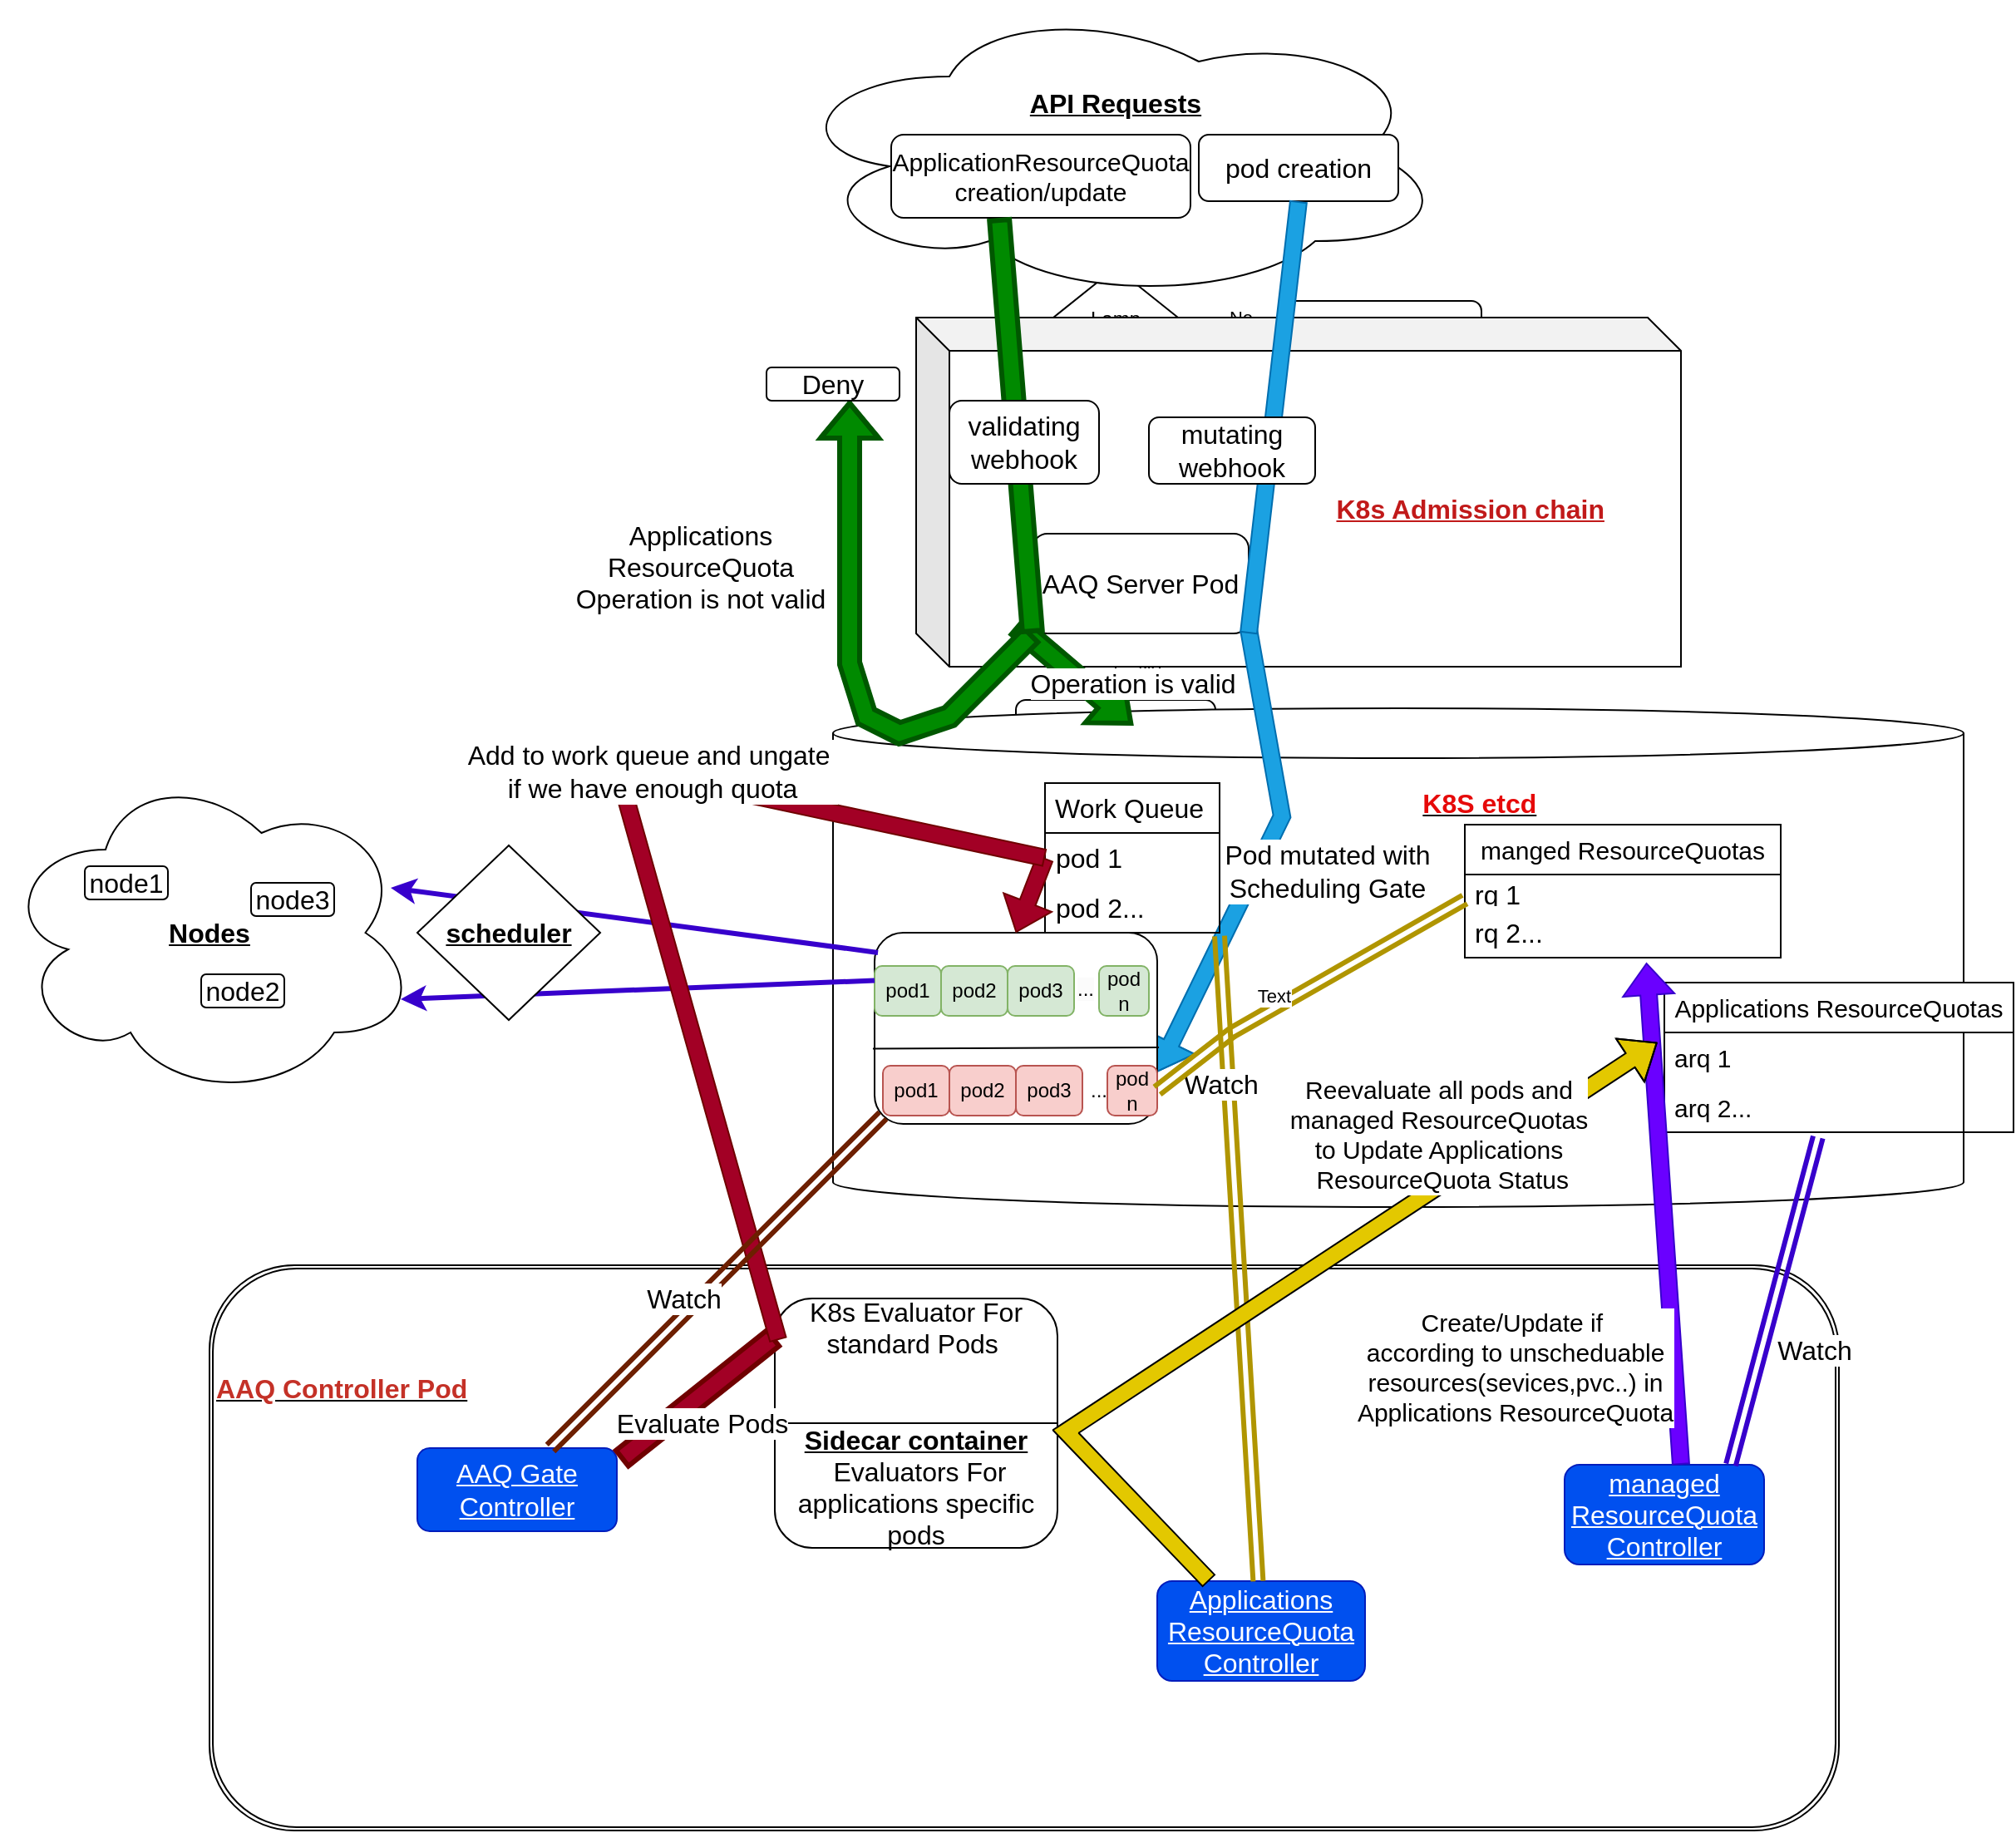 <mxfile version="22.1.2" type="github">
  <diagram id="C5RBs43oDa-KdzZeNtuy" name="Page-1">
    <mxGraphModel dx="2261" dy="798" grid="1" gridSize="10" guides="1" tooltips="1" connect="1" arrows="1" fold="1" page="1" pageScale="1" pageWidth="827" pageHeight="1169" math="0" shadow="0">
      <root>
        <mxCell id="WIyWlLk6GJQsqaUBKTNV-0" />
        <mxCell id="WIyWlLk6GJQsqaUBKTNV-1" parent="WIyWlLk6GJQsqaUBKTNV-0" />
        <mxCell id="WIyWlLk6GJQsqaUBKTNV-2" value="" style="rounded=0;html=1;jettySize=auto;orthogonalLoop=1;fontSize=11;endArrow=block;endFill=0;endSize=8;strokeWidth=1;shadow=0;labelBackgroundColor=none;edgeStyle=orthogonalEdgeStyle;" parent="WIyWlLk6GJQsqaUBKTNV-1" source="WIyWlLk6GJQsqaUBKTNV-3" target="WIyWlLk6GJQsqaUBKTNV-6" edge="1">
          <mxGeometry relative="1" as="geometry" />
        </mxCell>
        <mxCell id="WIyWlLk6GJQsqaUBKTNV-3" value="Lamp doesn&#39;t work" style="rounded=1;whiteSpace=wrap;html=1;fontSize=12;glass=0;strokeWidth=1;shadow=0;" parent="WIyWlLk6GJQsqaUBKTNV-1" vertex="1">
          <mxGeometry x="160" y="80" width="120" height="40" as="geometry" />
        </mxCell>
        <mxCell id="WIyWlLk6GJQsqaUBKTNV-4" value="Yes" style="rounded=0;html=1;jettySize=auto;orthogonalLoop=1;fontSize=11;endArrow=block;endFill=0;endSize=8;strokeWidth=1;shadow=0;labelBackgroundColor=none;edgeStyle=orthogonalEdgeStyle;" parent="WIyWlLk6GJQsqaUBKTNV-1" source="WIyWlLk6GJQsqaUBKTNV-6" target="WIyWlLk6GJQsqaUBKTNV-10" edge="1">
          <mxGeometry y="20" relative="1" as="geometry">
            <mxPoint as="offset" />
          </mxGeometry>
        </mxCell>
        <mxCell id="WIyWlLk6GJQsqaUBKTNV-5" value="No" style="edgeStyle=orthogonalEdgeStyle;rounded=0;html=1;jettySize=auto;orthogonalLoop=1;fontSize=11;endArrow=block;endFill=0;endSize=8;strokeWidth=1;shadow=0;labelBackgroundColor=none;" parent="WIyWlLk6GJQsqaUBKTNV-1" source="WIyWlLk6GJQsqaUBKTNV-6" target="WIyWlLk6GJQsqaUBKTNV-7" edge="1">
          <mxGeometry y="10" relative="1" as="geometry">
            <mxPoint as="offset" />
          </mxGeometry>
        </mxCell>
        <mxCell id="WIyWlLk6GJQsqaUBKTNV-6" value="Lamp&lt;br&gt;plugged in?" style="rhombus;whiteSpace=wrap;html=1;shadow=0;fontFamily=Helvetica;fontSize=12;align=center;strokeWidth=1;spacing=6;spacingTop=-4;" parent="WIyWlLk6GJQsqaUBKTNV-1" vertex="1">
          <mxGeometry x="170" y="170" width="100" height="80" as="geometry" />
        </mxCell>
        <mxCell id="WIyWlLk6GJQsqaUBKTNV-7" value="Plug in lamp" style="rounded=1;whiteSpace=wrap;html=1;fontSize=12;glass=0;strokeWidth=1;shadow=0;" parent="WIyWlLk6GJQsqaUBKTNV-1" vertex="1">
          <mxGeometry x="320" y="190" width="120" height="40" as="geometry" />
        </mxCell>
        <mxCell id="WIyWlLk6GJQsqaUBKTNV-8" value="No" style="rounded=0;html=1;jettySize=auto;orthogonalLoop=1;fontSize=11;endArrow=block;endFill=0;endSize=8;strokeWidth=1;shadow=0;labelBackgroundColor=none;edgeStyle=orthogonalEdgeStyle;" parent="WIyWlLk6GJQsqaUBKTNV-1" source="WIyWlLk6GJQsqaUBKTNV-10" target="WIyWlLk6GJQsqaUBKTNV-11" edge="1">
          <mxGeometry x="0.333" y="20" relative="1" as="geometry">
            <mxPoint as="offset" />
          </mxGeometry>
        </mxCell>
        <mxCell id="WIyWlLk6GJQsqaUBKTNV-9" value="Yes" style="edgeStyle=orthogonalEdgeStyle;rounded=0;html=1;jettySize=auto;orthogonalLoop=1;fontSize=11;endArrow=block;endFill=0;endSize=8;strokeWidth=1;shadow=0;labelBackgroundColor=none;" parent="WIyWlLk6GJQsqaUBKTNV-1" source="WIyWlLk6GJQsqaUBKTNV-10" target="WIyWlLk6GJQsqaUBKTNV-12" edge="1">
          <mxGeometry y="10" relative="1" as="geometry">
            <mxPoint as="offset" />
          </mxGeometry>
        </mxCell>
        <mxCell id="WIyWlLk6GJQsqaUBKTNV-10" value="Bulb&lt;br&gt;burned out?" style="rhombus;whiteSpace=wrap;html=1;shadow=0;fontFamily=Helvetica;fontSize=12;align=center;strokeWidth=1;spacing=6;spacingTop=-4;" parent="WIyWlLk6GJQsqaUBKTNV-1" vertex="1">
          <mxGeometry x="170" y="290" width="100" height="80" as="geometry" />
        </mxCell>
        <mxCell id="WIyWlLk6GJQsqaUBKTNV-11" value="Repair Lamp" style="rounded=1;whiteSpace=wrap;html=1;fontSize=12;glass=0;strokeWidth=1;shadow=0;" parent="WIyWlLk6GJQsqaUBKTNV-1" vertex="1">
          <mxGeometry x="160" y="430" width="120" height="40" as="geometry" />
        </mxCell>
        <mxCell id="WIyWlLk6GJQsqaUBKTNV-12" value="Replace Bulb" style="rounded=1;whiteSpace=wrap;html=1;fontSize=12;glass=0;strokeWidth=1;shadow=0;" parent="WIyWlLk6GJQsqaUBKTNV-1" vertex="1">
          <mxGeometry x="320" y="310" width="120" height="40" as="geometry" />
        </mxCell>
        <mxCell id="gXG1q5lizFhrm3-i7tg3-0" value="&lt;b&gt;&lt;font color=&quot;#c11a1a&quot; style=&quot;font-size: 16px;&quot;&gt;&amp;nbsp; &amp;nbsp; &amp;nbsp; &amp;nbsp; &amp;nbsp; &amp;nbsp; &amp;nbsp; &amp;nbsp; &amp;nbsp; &amp;nbsp; &amp;nbsp; &amp;nbsp; &amp;nbsp; &amp;nbsp; &amp;nbsp; &amp;nbsp; &amp;nbsp; &amp;nbsp; &amp;nbsp; &amp;nbsp; &amp;nbsp;&amp;nbsp;&lt;u&gt;K8s Admission chain&lt;/u&gt;&lt;/font&gt;&lt;/b&gt;" style="shape=cube;whiteSpace=wrap;html=1;boundedLbl=1;backgroundOutline=1;darkOpacity=0.05;darkOpacity2=0.1;" vertex="1" parent="WIyWlLk6GJQsqaUBKTNV-1">
          <mxGeometry x="100" y="200" width="460" height="210" as="geometry" />
        </mxCell>
        <mxCell id="gXG1q5lizFhrm3-i7tg3-1" value="&lt;font style=&quot;font-size: 16px;&quot;&gt;AAQ Server Pod&lt;/font&gt;" style="rounded=1;whiteSpace=wrap;html=1;" vertex="1" parent="WIyWlLk6GJQsqaUBKTNV-1">
          <mxGeometry x="170" y="330" width="130" height="60" as="geometry" />
        </mxCell>
        <mxCell id="gXG1q5lizFhrm3-i7tg3-2" value="&lt;font color=&quot;#e60a0a&quot; style=&quot;font-size: 16px;&quot;&gt;&lt;span style=&quot;font-weight: bold;&quot;&gt;&amp;nbsp;&lt;/span&gt;&amp;nbsp; &amp;nbsp; &amp;nbsp; &amp;nbsp; &amp;nbsp; &amp;nbsp; &amp;nbsp; &amp;nbsp; &amp;nbsp; &amp;nbsp; &amp;nbsp;&lt;/font&gt;&lt;u style=&quot;font-weight: bold; font-size: 16px;&quot;&gt;&lt;font color=&quot;#e60a0a&quot; style=&quot;font-size: 16px;&quot;&gt;K8S etcd&lt;br&gt;&lt;/font&gt;&lt;br&gt;&lt;br&gt;&lt;br&gt;&lt;br&gt;&lt;br&gt;&lt;br&gt;&lt;br&gt;&lt;br&gt;&lt;br&gt;&lt;br&gt;&lt;br&gt;&lt;/u&gt;" style="shape=cylinder3;whiteSpace=wrap;html=1;boundedLbl=1;backgroundOutline=1;size=15;" vertex="1" parent="WIyWlLk6GJQsqaUBKTNV-1">
          <mxGeometry x="50" y="435" width="680" height="300" as="geometry" />
        </mxCell>
        <mxCell id="gXG1q5lizFhrm3-i7tg3-3" value="&lt;font style=&quot;font-size: 16px;&quot;&gt;Pod mutated with&lt;br&gt;Scheduling Gate&lt;/font&gt;" style="endArrow=classic;html=1;rounded=0;exitX=1;exitY=1;exitDx=0;exitDy=0;entryX=1;entryY=0.75;entryDx=0;entryDy=0;fillColor=#1ba1e2;strokeColor=#006EAF;strokeWidth=1;shape=flexArrow;" edge="1" parent="WIyWlLk6GJQsqaUBKTNV-1">
          <mxGeometry x="-0.075" y="39" width="50" height="50" relative="1" as="geometry">
            <mxPoint x="300" y="387.5" as="sourcePoint" />
            <mxPoint x="245" y="653.75" as="targetPoint" />
            <Array as="points">
              <mxPoint x="320" y="500" />
            </Array>
            <mxPoint as="offset" />
          </mxGeometry>
        </mxCell>
        <mxCell id="gXG1q5lizFhrm3-i7tg3-4" value="" style="endArrow=classic;html=1;rounded=0;entryX=0.284;entryY=0.017;entryDx=0;entryDy=0;entryPerimeter=0;fillColor=#008a00;strokeColor=#005700;strokeWidth=3;shape=flexArrow;" edge="1" parent="WIyWlLk6GJQsqaUBKTNV-1">
          <mxGeometry width="50" height="50" relative="1" as="geometry">
            <mxPoint x="160" y="385.07" as="sourcePoint" />
            <mxPoint x="230.28" y="445.0" as="targetPoint" />
            <Array as="points" />
          </mxGeometry>
        </mxCell>
        <mxCell id="gXG1q5lizFhrm3-i7tg3-5" value="&lt;font style=&quot;font-size: 16px;&quot;&gt;Operation is valid&lt;/font&gt;" style="edgeLabel;html=1;align=center;verticalAlign=middle;resizable=0;points=[];" vertex="1" connectable="0" parent="gXG1q5lizFhrm3-i7tg3-4">
          <mxGeometry x="0.104" y="-2" relative="1" as="geometry">
            <mxPoint x="32" as="offset" />
          </mxGeometry>
        </mxCell>
        <mxCell id="gXG1q5lizFhrm3-i7tg3-6" value="" style="curved=1;endArrow=classic;html=1;rounded=0;strokeWidth=3;fillColor=#008a00;strokeColor=#005700;shape=flexArrow;" edge="1" parent="WIyWlLk6GJQsqaUBKTNV-1">
          <mxGeometry width="50" height="50" relative="1" as="geometry">
            <mxPoint x="170" y="390" as="sourcePoint" />
            <mxPoint x="60" y="250" as="targetPoint" />
            <Array as="points">
              <mxPoint x="120" y="440" />
              <mxPoint x="90" y="450" />
              <mxPoint x="70" y="440" />
              <mxPoint x="60" y="408" />
              <mxPoint x="60" y="380" />
              <mxPoint x="60" y="330" />
              <mxPoint x="60" y="290" />
              <mxPoint x="60" y="280" />
            </Array>
          </mxGeometry>
        </mxCell>
        <mxCell id="gXG1q5lizFhrm3-i7tg3-7" value="&lt;font style=&quot;font-size: 16px;&quot;&gt;Applications&lt;br&gt;ResourceQuota&lt;br&gt;&amp;nbsp;Operation is not valid&amp;nbsp;&lt;/font&gt;" style="edgeLabel;html=1;align=center;verticalAlign=middle;resizable=0;points=[];" vertex="1" connectable="0" parent="gXG1q5lizFhrm3-i7tg3-6">
          <mxGeometry x="0.127" y="-2" relative="1" as="geometry">
            <mxPoint x="-92" y="-38" as="offset" />
          </mxGeometry>
        </mxCell>
        <mxCell id="gXG1q5lizFhrm3-i7tg3-8" value="&lt;font style=&quot;font-size: 16px;&quot;&gt;Deny&lt;/font&gt;" style="rounded=1;whiteSpace=wrap;html=1;" vertex="1" parent="WIyWlLk6GJQsqaUBKTNV-1">
          <mxGeometry x="10" y="230" width="80" height="20" as="geometry" />
        </mxCell>
        <mxCell id="gXG1q5lizFhrm3-i7tg3-9" value="&lt;br&gt;&lt;br&gt;&lt;br&gt;" style="rounded=1;whiteSpace=wrap;html=1;" vertex="1" parent="WIyWlLk6GJQsqaUBKTNV-1">
          <mxGeometry x="75" y="570" width="170" height="115" as="geometry" />
        </mxCell>
        <mxCell id="gXG1q5lizFhrm3-i7tg3-10" value="&lt;div style=&quot;font-size: 16px;&quot;&gt;&lt;b style=&quot;background-color: initial; border-color: var(--border-color);&quot;&gt;&lt;u style=&quot;border-color: var(--border-color);&quot;&gt;&lt;font color=&quot;#c43127&quot; style=&quot;font-size: 16px;&quot;&gt;AAQ Controller Pod&lt;/font&gt;&lt;/u&gt;&lt;/b&gt;&lt;/div&gt;&lt;div style=&quot;font-size: 16px;&quot;&gt;&lt;b style=&quot;background-color: initial; border-color: var(--border-color);&quot;&gt;&lt;u style=&quot;border-color: var(--border-color);&quot;&gt;&lt;font style=&quot;font-size: 16px;&quot;&gt;&lt;br&gt;&lt;/font&gt;&lt;/u&gt;&lt;/b&gt;&lt;/div&gt;&lt;div style=&quot;font-size: 16px;&quot;&gt;&lt;b style=&quot;background-color: initial; border-color: var(--border-color);&quot;&gt;&lt;u style=&quot;border-color: var(--border-color);&quot;&gt;&lt;font style=&quot;font-size: 16px;&quot;&gt;&lt;br&gt;&lt;/font&gt;&lt;/u&gt;&lt;/b&gt;&lt;/div&gt;&lt;div style=&quot;font-size: 16px;&quot;&gt;&lt;b style=&quot;background-color: initial; border-color: var(--border-color);&quot;&gt;&lt;u style=&quot;border-color: var(--border-color);&quot;&gt;&lt;font style=&quot;font-size: 16px;&quot;&gt;&lt;br&gt;&lt;/font&gt;&lt;/u&gt;&lt;/b&gt;&lt;/div&gt;&lt;div style=&quot;font-size: 16px;&quot;&gt;&lt;b style=&quot;background-color: initial; border-color: var(--border-color);&quot;&gt;&lt;u style=&quot;border-color: var(--border-color);&quot;&gt;&lt;font style=&quot;font-size: 16px;&quot;&gt;&lt;br&gt;&lt;/font&gt;&lt;/u&gt;&lt;/b&gt;&lt;/div&gt;&lt;div style=&quot;font-size: 16px;&quot;&gt;&lt;b style=&quot;background-color: initial; border-color: var(--border-color);&quot;&gt;&lt;u style=&quot;border-color: var(--border-color);&quot;&gt;&lt;font style=&quot;font-size: 16px;&quot;&gt;&lt;br&gt;&lt;/font&gt;&lt;/u&gt;&lt;/b&gt;&lt;/div&gt;&lt;div style=&quot;font-size: 16px;&quot;&gt;&lt;b style=&quot;background-color: initial; border-color: var(--border-color);&quot;&gt;&lt;u style=&quot;border-color: var(--border-color);&quot;&gt;&lt;font style=&quot;font-size: 16px;&quot;&gt;&lt;br&gt;&lt;/font&gt;&lt;/u&gt;&lt;/b&gt;&lt;/div&gt;&lt;div style=&quot;font-size: 16px;&quot;&gt;&lt;b style=&quot;background-color: initial; border-color: var(--border-color);&quot;&gt;&lt;u style=&quot;border-color: var(--border-color);&quot;&gt;&lt;font style=&quot;font-size: 16px;&quot;&gt;&lt;br&gt;&lt;/font&gt;&lt;/u&gt;&lt;/b&gt;&lt;/div&gt;&lt;div style=&quot;font-size: 16px;&quot;&gt;&lt;b style=&quot;background-color: initial; border-color: var(--border-color);&quot;&gt;&lt;u style=&quot;border-color: var(--border-color);&quot;&gt;&lt;font style=&quot;font-size: 16px;&quot;&gt;&lt;br&gt;&lt;/font&gt;&lt;/u&gt;&lt;/b&gt;&lt;/div&gt;&lt;div style=&quot;font-size: 16px;&quot;&gt;&lt;b style=&quot;background-color: initial; border-color: var(--border-color);&quot;&gt;&lt;u style=&quot;border-color: var(--border-color);&quot;&gt;&lt;font style=&quot;font-size: 16px;&quot;&gt;&lt;br&gt;&lt;/font&gt;&lt;/u&gt;&lt;/b&gt;&lt;/div&gt;&lt;div style=&quot;font-size: 16px;&quot;&gt;&lt;b style=&quot;background-color: initial; border-color: var(--border-color);&quot;&gt;&lt;u style=&quot;border-color: var(--border-color);&quot;&gt;&lt;br&gt;&lt;/u&gt;&lt;/b&gt;&lt;/div&gt;" style="shape=ext;double=1;rounded=1;whiteSpace=wrap;html=1;align=left;" vertex="1" parent="WIyWlLk6GJQsqaUBKTNV-1">
          <mxGeometry x="-325" y="770" width="980" height="340" as="geometry" />
        </mxCell>
        <mxCell id="gXG1q5lizFhrm3-i7tg3-11" value="&lt;u&gt;&lt;font style=&quot;font-size: 16px;&quot;&gt;AAQ Gate Controller&lt;/font&gt;&lt;/u&gt;" style="rounded=1;whiteSpace=wrap;html=1;fillColor=#0050ef;fontColor=#ffffff;strokeColor=#001DBC;" vertex="1" parent="WIyWlLk6GJQsqaUBKTNV-1">
          <mxGeometry x="-200" y="880" width="120" height="50" as="geometry" />
        </mxCell>
        <mxCell id="gXG1q5lizFhrm3-i7tg3-12" value="pod1" style="rounded=1;whiteSpace=wrap;html=1;fillColor=#f8cecc;strokeColor=#b85450;" vertex="1" parent="WIyWlLk6GJQsqaUBKTNV-1">
          <mxGeometry x="80" y="650" width="40" height="30" as="geometry" />
        </mxCell>
        <mxCell id="gXG1q5lizFhrm3-i7tg3-13" value="pod2" style="rounded=1;whiteSpace=wrap;html=1;fillColor=#f8cecc;strokeColor=#b85450;" vertex="1" parent="WIyWlLk6GJQsqaUBKTNV-1">
          <mxGeometry x="120" y="650" width="40" height="30" as="geometry" />
        </mxCell>
        <mxCell id="gXG1q5lizFhrm3-i7tg3-14" value="pod3" style="rounded=1;whiteSpace=wrap;html=1;fillColor=#f8cecc;strokeColor=#b85450;" vertex="1" parent="WIyWlLk6GJQsqaUBKTNV-1">
          <mxGeometry x="160" y="650" width="40" height="30" as="geometry" />
        </mxCell>
        <mxCell id="gXG1q5lizFhrm3-i7tg3-15" value="..." style="text;html=1;strokeColor=none;fillColor=none;align=center;verticalAlign=middle;whiteSpace=wrap;rounded=0;" vertex="1" parent="WIyWlLk6GJQsqaUBKTNV-1">
          <mxGeometry x="180" y="650" width="60" height="30" as="geometry" />
        </mxCell>
        <mxCell id="gXG1q5lizFhrm3-i7tg3-16" value="pod n" style="rounded=1;whiteSpace=wrap;html=1;fillColor=#f8cecc;strokeColor=#b85450;" vertex="1" parent="WIyWlLk6GJQsqaUBKTNV-1">
          <mxGeometry x="215" y="650" width="30" height="30" as="geometry" />
        </mxCell>
        <mxCell id="gXG1q5lizFhrm3-i7tg3-17" value="pod1" style="rounded=1;whiteSpace=wrap;html=1;fillColor=#d5e8d4;strokeColor=#82b366;" vertex="1" parent="WIyWlLk6GJQsqaUBKTNV-1">
          <mxGeometry x="75" y="590" width="40" height="30" as="geometry" />
        </mxCell>
        <mxCell id="gXG1q5lizFhrm3-i7tg3-18" value="pod2" style="rounded=1;whiteSpace=wrap;html=1;fillColor=#d5e8d4;strokeColor=#82b366;" vertex="1" parent="WIyWlLk6GJQsqaUBKTNV-1">
          <mxGeometry x="115" y="590" width="40" height="30" as="geometry" />
        </mxCell>
        <mxCell id="gXG1q5lizFhrm3-i7tg3-19" value="&lt;span style=&quot;color: rgb(0, 0, 0); font-family: Helvetica; font-size: 12px; font-style: normal; font-variant-ligatures: normal; font-variant-caps: normal; font-weight: 400; letter-spacing: normal; orphans: 2; text-align: center; text-indent: 0px; text-transform: none; widows: 2; word-spacing: 0px; -webkit-text-stroke-width: 0px; background-color: rgb(251, 251, 251); text-decoration-thickness: initial; text-decoration-style: initial; text-decoration-color: initial; float: none; display: inline !important;&quot;&gt;...&lt;/span&gt;" style="text;whiteSpace=wrap;html=1;" vertex="1" parent="WIyWlLk6GJQsqaUBKTNV-1">
          <mxGeometry x="195" y="590" width="20" height="30" as="geometry" />
        </mxCell>
        <mxCell id="gXG1q5lizFhrm3-i7tg3-20" value="pod3" style="rounded=1;whiteSpace=wrap;html=1;fillColor=#d5e8d4;strokeColor=#82b366;" vertex="1" parent="WIyWlLk6GJQsqaUBKTNV-1">
          <mxGeometry x="155" y="590" width="40" height="30" as="geometry" />
        </mxCell>
        <mxCell id="gXG1q5lizFhrm3-i7tg3-21" value="pod n" style="rounded=1;whiteSpace=wrap;html=1;fillColor=#d5e8d4;strokeColor=#82b366;" vertex="1" parent="WIyWlLk6GJQsqaUBKTNV-1">
          <mxGeometry x="210" y="590" width="30" height="30" as="geometry" />
        </mxCell>
        <mxCell id="gXG1q5lizFhrm3-i7tg3-22" value="&lt;u&gt;&lt;b&gt;&lt;font style=&quot;font-size: 16px;&quot;&gt;Nodes&lt;/font&gt;&lt;/b&gt;&lt;/u&gt;" style="ellipse;shape=cloud;whiteSpace=wrap;html=1;" vertex="1" parent="WIyWlLk6GJQsqaUBKTNV-1">
          <mxGeometry x="-450" y="470" width="250" height="200" as="geometry" />
        </mxCell>
        <mxCell id="gXG1q5lizFhrm3-i7tg3-23" value="&lt;font style=&quot;font-size: 16px;&quot;&gt;node1&lt;/font&gt;" style="rounded=1;whiteSpace=wrap;html=1;" vertex="1" parent="WIyWlLk6GJQsqaUBKTNV-1">
          <mxGeometry x="-400" y="530" width="50" height="20" as="geometry" />
        </mxCell>
        <mxCell id="gXG1q5lizFhrm3-i7tg3-24" value="&lt;font style=&quot;font-size: 16px;&quot;&gt;node3&lt;/font&gt;" style="rounded=1;whiteSpace=wrap;html=1;" vertex="1" parent="WIyWlLk6GJQsqaUBKTNV-1">
          <mxGeometry x="-300" y="540" width="50" height="20" as="geometry" />
        </mxCell>
        <mxCell id="gXG1q5lizFhrm3-i7tg3-25" value="&lt;font style=&quot;font-size: 16px;&quot;&gt;node2&lt;/font&gt;" style="rounded=1;whiteSpace=wrap;html=1;" vertex="1" parent="WIyWlLk6GJQsqaUBKTNV-1">
          <mxGeometry x="-330" y="595" width="50" height="20" as="geometry" />
        </mxCell>
        <mxCell id="gXG1q5lizFhrm3-i7tg3-26" value="" style="endArrow=none;html=1;rounded=0;entryX=1.006;entryY=0.6;entryDx=0;entryDy=0;entryPerimeter=0;exitX=-0.006;exitY=0.607;exitDx=0;exitDy=0;exitPerimeter=0;" edge="1" parent="WIyWlLk6GJQsqaUBKTNV-1" source="gXG1q5lizFhrm3-i7tg3-9" target="gXG1q5lizFhrm3-i7tg3-9">
          <mxGeometry width="50" height="50" relative="1" as="geometry">
            <mxPoint x="180" y="630" as="sourcePoint" />
            <mxPoint x="230" y="580" as="targetPoint" />
            <Array as="points" />
          </mxGeometry>
        </mxCell>
        <mxCell id="gXG1q5lizFhrm3-i7tg3-27" value="" style="endArrow=classic;html=1;rounded=0;exitX=0;exitY=0.25;exitDx=0;exitDy=0;entryX=0.96;entryY=0.7;entryDx=0;entryDy=0;entryPerimeter=0;strokeWidth=3;fillColor=#6a00ff;strokeColor=#3700CC;" edge="1" parent="WIyWlLk6GJQsqaUBKTNV-1" source="gXG1q5lizFhrm3-i7tg3-9" target="gXG1q5lizFhrm3-i7tg3-22">
          <mxGeometry width="50" height="50" relative="1" as="geometry">
            <mxPoint x="120" y="580.933" as="sourcePoint" />
            <mxPoint x="-170" y="550" as="targetPoint" />
          </mxGeometry>
        </mxCell>
        <mxCell id="gXG1q5lizFhrm3-i7tg3-28" value="" style="endArrow=classic;html=1;rounded=0;exitX=0.012;exitY=0.104;exitDx=0;exitDy=0;entryX=0.936;entryY=0.365;entryDx=0;entryDy=0;entryPerimeter=0;exitPerimeter=0;strokeWidth=3;fillColor=#6a00ff;strokeColor=#3700CC;" edge="1" parent="WIyWlLk6GJQsqaUBKTNV-1" source="gXG1q5lizFhrm3-i7tg3-9" target="gXG1q5lizFhrm3-i7tg3-22">
          <mxGeometry width="50" height="50" relative="1" as="geometry">
            <mxPoint x="75" y="571.5" as="sourcePoint" />
            <mxPoint x="-324" y="390" as="targetPoint" />
            <Array as="points" />
          </mxGeometry>
        </mxCell>
        <mxCell id="gXG1q5lizFhrm3-i7tg3-29" value="&lt;b&gt;&lt;u&gt;&lt;font style=&quot;font-size: 16px;&quot;&gt;scheduler&lt;/font&gt;&lt;/u&gt;&lt;/b&gt;" style="rhombus;whiteSpace=wrap;html=1;" vertex="1" parent="WIyWlLk6GJQsqaUBKTNV-1">
          <mxGeometry x="-200" y="517.5" width="110" height="105" as="geometry" />
        </mxCell>
        <mxCell id="gXG1q5lizFhrm3-i7tg3-30" value="&lt;font style=&quot;font-size: 16px;&quot;&gt;&lt;u&gt;&lt;b&gt;API Requests&lt;br&gt;&lt;/b&gt;&lt;/u&gt;&lt;br&gt;&lt;br&gt;&lt;br&gt;&lt;/font&gt;" style="ellipse;shape=cloud;whiteSpace=wrap;html=1;" vertex="1" parent="WIyWlLk6GJQsqaUBKTNV-1">
          <mxGeometry x="20" y="10" width="400" height="180" as="geometry" />
        </mxCell>
        <mxCell id="gXG1q5lizFhrm3-i7tg3-31" value="&lt;font style=&quot;font-size: 16px;&quot;&gt;pod creation&lt;/font&gt;" style="rounded=1;whiteSpace=wrap;html=1;fontSize=12;glass=0;strokeWidth=1;shadow=0;" vertex="1" parent="WIyWlLk6GJQsqaUBKTNV-1">
          <mxGeometry x="270" y="90" width="120" height="40" as="geometry" />
        </mxCell>
        <mxCell id="gXG1q5lizFhrm3-i7tg3-32" value="&lt;font style=&quot;font-size: 15px;&quot;&gt;ApplicationResourceQuota creation/update&lt;/font&gt;" style="rounded=1;whiteSpace=wrap;html=1;fontSize=12;glass=0;strokeWidth=1;shadow=0;" vertex="1" parent="WIyWlLk6GJQsqaUBKTNV-1">
          <mxGeometry x="85" y="90" width="180" height="50" as="geometry" />
        </mxCell>
        <mxCell id="gXG1q5lizFhrm3-i7tg3-33" value="&lt;font style=&quot;font-size: 16px;&quot;&gt;Work Queue&amp;nbsp;&lt;/font&gt;" style="swimlane;fontStyle=0;childLayout=stackLayout;horizontal=1;startSize=30;horizontalStack=0;resizeParent=1;resizeParentMax=0;resizeLast=0;collapsible=1;marginBottom=0;whiteSpace=wrap;html=1;" vertex="1" parent="WIyWlLk6GJQsqaUBKTNV-1">
          <mxGeometry x="177.5" y="480" width="105" height="90" as="geometry" />
        </mxCell>
        <mxCell id="gXG1q5lizFhrm3-i7tg3-34" value="&lt;font style=&quot;font-size: 16px;&quot;&gt;pod 1&lt;/font&gt;" style="text;strokeColor=none;fillColor=none;align=left;verticalAlign=middle;spacingLeft=4;spacingRight=4;overflow=hidden;points=[[0,0.5],[1,0.5]];portConstraint=eastwest;rotatable=0;whiteSpace=wrap;html=1;" vertex="1" parent="gXG1q5lizFhrm3-i7tg3-33">
          <mxGeometry y="30" width="105" height="30" as="geometry" />
        </mxCell>
        <mxCell id="gXG1q5lizFhrm3-i7tg3-35" value="&lt;font style=&quot;font-size: 16px;&quot;&gt;pod 2...&lt;/font&gt;" style="text;strokeColor=none;fillColor=none;align=left;verticalAlign=middle;spacingLeft=4;spacingRight=4;overflow=hidden;points=[[0,0.5],[1,0.5]];portConstraint=eastwest;rotatable=0;whiteSpace=wrap;html=1;" vertex="1" parent="gXG1q5lizFhrm3-i7tg3-33">
          <mxGeometry y="60" width="105" height="30" as="geometry" />
        </mxCell>
        <mxCell id="gXG1q5lizFhrm3-i7tg3-36" value="&lt;font style=&quot;font-size: 16px;&quot;&gt;K8s Evaluator For standard Pods&amp;nbsp;&lt;br&gt;&lt;br&gt;&lt;br&gt;&lt;u&gt;&lt;b&gt;Sidecar container&lt;br&gt;&lt;/b&gt;&lt;/u&gt;&amp;nbsp;Evaluators For applications specific pods&lt;/font&gt;" style="rounded=1;whiteSpace=wrap;html=1;" vertex="1" parent="WIyWlLk6GJQsqaUBKTNV-1">
          <mxGeometry x="15" y="790" width="170" height="150" as="geometry" />
        </mxCell>
        <mxCell id="gXG1q5lizFhrm3-i7tg3-37" value="" style="endArrow=none;html=1;rounded=0;entryX=1;entryY=0.5;entryDx=0;entryDy=0;exitX=0;exitY=0.5;exitDx=0;exitDy=0;" edge="1" parent="WIyWlLk6GJQsqaUBKTNV-1" source="gXG1q5lizFhrm3-i7tg3-36" target="gXG1q5lizFhrm3-i7tg3-36">
          <mxGeometry width="50" height="50" relative="1" as="geometry">
            <mxPoint x="160" y="890" as="sourcePoint" />
            <mxPoint x="200" y="840" as="targetPoint" />
            <Array as="points" />
          </mxGeometry>
        </mxCell>
        <mxCell id="gXG1q5lizFhrm3-i7tg3-38" value="&lt;font style=&quot;font-size: 15px;&quot;&gt;Applications ResourceQuotas&lt;/font&gt;" style="swimlane;fontStyle=0;childLayout=stackLayout;horizontal=1;startSize=30;horizontalStack=0;resizeParent=1;resizeParentMax=0;resizeLast=0;collapsible=1;marginBottom=0;whiteSpace=wrap;html=1;" vertex="1" parent="WIyWlLk6GJQsqaUBKTNV-1">
          <mxGeometry x="550" y="600" width="210" height="90" as="geometry" />
        </mxCell>
        <mxCell id="gXG1q5lizFhrm3-i7tg3-39" value="&lt;font style=&quot;font-size: 15px;&quot;&gt;arq 1&lt;/font&gt;" style="text;strokeColor=none;fillColor=none;align=left;verticalAlign=middle;spacingLeft=4;spacingRight=4;overflow=hidden;points=[[0,0.5],[1,0.5]];portConstraint=eastwest;rotatable=0;whiteSpace=wrap;html=1;" vertex="1" parent="gXG1q5lizFhrm3-i7tg3-38">
          <mxGeometry y="30" width="210" height="30" as="geometry" />
        </mxCell>
        <mxCell id="gXG1q5lizFhrm3-i7tg3-40" value="&lt;font style=&quot;font-size: 15px;&quot;&gt;arq 2...&lt;/font&gt;" style="text;strokeColor=none;fillColor=none;align=left;verticalAlign=middle;spacingLeft=4;spacingRight=4;overflow=hidden;points=[[0,0.5],[1,0.5]];portConstraint=eastwest;rotatable=0;whiteSpace=wrap;html=1;" vertex="1" parent="gXG1q5lizFhrm3-i7tg3-38">
          <mxGeometry y="60" width="210" height="30" as="geometry" />
        </mxCell>
        <mxCell id="gXG1q5lizFhrm3-i7tg3-41" value="&lt;font style=&quot;font-size: 15px;&quot;&gt;manged ResourceQuotas&lt;/font&gt;" style="swimlane;fontStyle=0;childLayout=stackLayout;horizontal=1;startSize=30;horizontalStack=0;resizeParent=1;resizeParentMax=0;resizeLast=0;collapsible=1;marginBottom=0;whiteSpace=wrap;html=1;" vertex="1" parent="WIyWlLk6GJQsqaUBKTNV-1">
          <mxGeometry x="430" y="505" width="190" height="80" as="geometry" />
        </mxCell>
        <mxCell id="gXG1q5lizFhrm3-i7tg3-42" value="&lt;font style=&quot;font-size: 16px;&quot;&gt;rq 1&lt;/font&gt;" style="text;strokeColor=none;fillColor=none;align=left;verticalAlign=middle;spacingLeft=4;spacingRight=4;overflow=hidden;points=[[0,0.5],[1,0.5]];portConstraint=eastwest;rotatable=0;whiteSpace=wrap;html=1;" vertex="1" parent="gXG1q5lizFhrm3-i7tg3-41">
          <mxGeometry y="30" width="190" height="20" as="geometry" />
        </mxCell>
        <mxCell id="gXG1q5lizFhrm3-i7tg3-43" value="&lt;font style=&quot;font-size: 16px;&quot;&gt;rq 2...&lt;/font&gt;" style="text;strokeColor=none;fillColor=none;align=left;verticalAlign=middle;spacingLeft=4;spacingRight=4;overflow=hidden;points=[[0,0.5],[1,0.5]];portConstraint=eastwest;rotatable=0;whiteSpace=wrap;html=1;" vertex="1" parent="gXG1q5lizFhrm3-i7tg3-41">
          <mxGeometry y="50" width="190" height="30" as="geometry" />
        </mxCell>
        <mxCell id="gXG1q5lizFhrm3-i7tg3-44" value="&lt;u&gt;&lt;font style=&quot;font-size: 16px;&quot;&gt;Applications ResourceQuota Controller&lt;/font&gt;&lt;/u&gt;" style="rounded=1;whiteSpace=wrap;html=1;fillColor=#0050ef;fontColor=#ffffff;strokeColor=#001DBC;" vertex="1" parent="WIyWlLk6GJQsqaUBKTNV-1">
          <mxGeometry x="245" y="960" width="125" height="60" as="geometry" />
        </mxCell>
        <mxCell id="gXG1q5lizFhrm3-i7tg3-45" value="" style="endArrow=classic;html=1;rounded=0;exitX=0;exitY=0.5;exitDx=0;exitDy=0;entryX=0.5;entryY=0;entryDx=0;entryDy=0;strokeWidth=1;fillColor=#a20025;strokeColor=#6F0000;shape=flexArrow;" edge="1" parent="WIyWlLk6GJQsqaUBKTNV-1" source="gXG1q5lizFhrm3-i7tg3-34" target="gXG1q5lizFhrm3-i7tg3-9">
          <mxGeometry width="50" height="50" relative="1" as="geometry">
            <mxPoint x="-10" y="670" as="sourcePoint" />
            <mxPoint x="-60" y="680" as="targetPoint" />
            <Array as="points" />
          </mxGeometry>
        </mxCell>
        <mxCell id="gXG1q5lizFhrm3-i7tg3-46" value="" style="endArrow=none;html=1;rounded=0;exitX=0;exitY=1;exitDx=0;exitDy=0;strokeWidth=3;fillColor=#008a00;strokeColor=#005700;shape=flexArrow;" edge="1" parent="WIyWlLk6GJQsqaUBKTNV-1" source="gXG1q5lizFhrm3-i7tg3-1">
          <mxGeometry width="50" height="50" relative="1" as="geometry">
            <mxPoint x="100" y="190" as="sourcePoint" />
            <mxPoint x="150" y="140" as="targetPoint" />
          </mxGeometry>
        </mxCell>
        <mxCell id="gXG1q5lizFhrm3-i7tg3-47" value="&lt;font style=&quot;font-size: 16px;&quot;&gt;validating webhook&lt;/font&gt;" style="rounded=1;whiteSpace=wrap;html=1;" vertex="1" parent="WIyWlLk6GJQsqaUBKTNV-1">
          <mxGeometry x="120" y="250" width="90" height="50" as="geometry" />
        </mxCell>
        <mxCell id="gXG1q5lizFhrm3-i7tg3-48" value="" style="endArrow=none;html=1;rounded=0;exitX=1.017;exitY=0.14;exitDx=0;exitDy=0;fillColor=#a20025;strokeColor=#6F0000;strokeWidth=3;exitPerimeter=0;entryX=0;entryY=0.153;entryDx=0;entryDy=0;entryPerimeter=0;shape=flexArrow;" edge="1" parent="WIyWlLk6GJQsqaUBKTNV-1" source="gXG1q5lizFhrm3-i7tg3-11" target="gXG1q5lizFhrm3-i7tg3-36">
          <mxGeometry width="50" height="50" relative="1" as="geometry">
            <mxPoint x="20" y="790" as="sourcePoint" />
            <mxPoint x="10" y="820" as="targetPoint" />
          </mxGeometry>
        </mxCell>
        <mxCell id="gXG1q5lizFhrm3-i7tg3-49" value="&lt;font style=&quot;font-size: 16px;&quot;&gt;Evaluate Pods&lt;/font&gt;" style="edgeLabel;html=1;align=center;verticalAlign=middle;resizable=0;points=[];" vertex="1" connectable="0" parent="gXG1q5lizFhrm3-i7tg3-48">
          <mxGeometry x="0.067" y="2" relative="1" as="geometry">
            <mxPoint y="19" as="offset" />
          </mxGeometry>
        </mxCell>
        <mxCell id="gXG1q5lizFhrm3-i7tg3-50" value="" style="endArrow=none;html=1;rounded=0;exitX=1;exitY=1;exitDx=0;exitDy=0;strokeWidth=1;fillColor=#1ba1e2;strokeColor=#006EAF;shape=flexArrow;" edge="1" parent="WIyWlLk6GJQsqaUBKTNV-1" source="gXG1q5lizFhrm3-i7tg3-1">
          <mxGeometry width="50" height="50" relative="1" as="geometry">
            <mxPoint x="280" y="180" as="sourcePoint" />
            <mxPoint x="330" y="130" as="targetPoint" />
          </mxGeometry>
        </mxCell>
        <mxCell id="gXG1q5lizFhrm3-i7tg3-51" value="&lt;font style=&quot;font-size: 16px;&quot;&gt;mutating webhook&lt;/font&gt;" style="rounded=1;whiteSpace=wrap;html=1;" vertex="1" parent="WIyWlLk6GJQsqaUBKTNV-1">
          <mxGeometry x="240" y="260" width="100" height="40" as="geometry" />
        </mxCell>
        <mxCell id="gXG1q5lizFhrm3-i7tg3-52" value="" style="endArrow=none;html=1;rounded=0;entryX=0;entryY=0.5;entryDx=0;entryDy=0;fillColor=#a20025;strokeColor=#6F0000;strokeWidth=1;exitX=0.012;exitY=0.167;exitDx=0;exitDy=0;exitPerimeter=0;shape=flexArrow;" edge="1" parent="WIyWlLk6GJQsqaUBKTNV-1" source="gXG1q5lizFhrm3-i7tg3-36" target="gXG1q5lizFhrm3-i7tg3-34">
          <mxGeometry width="50" height="50" relative="1" as="geometry">
            <mxPoint x="10" y="810" as="sourcePoint" />
            <mxPoint x="-60" y="460" as="targetPoint" />
            <Array as="points">
              <mxPoint x="-80" y="470" />
            </Array>
          </mxGeometry>
        </mxCell>
        <mxCell id="gXG1q5lizFhrm3-i7tg3-53" value="&lt;div style=&quot;border-color: var(--border-color); font-size: 16px;&quot;&gt;&lt;font style=&quot;font-size: 16px;&quot;&gt;Add to work queue and ungate&amp;nbsp;&lt;/font&gt;&lt;/div&gt;&lt;div style=&quot;border-color: var(--border-color); font-size: 16px;&quot;&gt;&lt;font style=&quot;font-size: 16px;&quot;&gt;if we have enough quota&lt;/font&gt;&lt;/div&gt;" style="edgeLabel;html=1;align=center;verticalAlign=middle;resizable=0;points=[];" vertex="1" connectable="0" parent="gXG1q5lizFhrm3-i7tg3-52">
          <mxGeometry x="0.219" y="2" relative="1" as="geometry">
            <mxPoint as="offset" />
          </mxGeometry>
        </mxCell>
        <mxCell id="gXG1q5lizFhrm3-i7tg3-54" value="" style="endArrow=classic;html=1;rounded=0;entryX=0;entryY=1;entryDx=0;entryDy=0;fillColor=#a0522d;strokeColor=#6D1F00;strokeWidth=3;shape=link;" edge="1" parent="WIyWlLk6GJQsqaUBKTNV-1" target="gXG1q5lizFhrm3-i7tg3-12">
          <mxGeometry width="50" height="50" relative="1" as="geometry">
            <mxPoint x="-120" y="880" as="sourcePoint" />
            <mxPoint x="-70" y="830" as="targetPoint" />
          </mxGeometry>
        </mxCell>
        <mxCell id="gXG1q5lizFhrm3-i7tg3-55" value="&lt;font style=&quot;font-size: 16px;&quot;&gt;Watch&lt;/font&gt;" style="edgeLabel;html=1;align=center;verticalAlign=middle;resizable=0;points=[];" vertex="1" connectable="0" parent="gXG1q5lizFhrm3-i7tg3-54">
          <mxGeometry x="-0.2" y="3" relative="1" as="geometry">
            <mxPoint x="2" y="-8" as="offset" />
          </mxGeometry>
        </mxCell>
        <mxCell id="gXG1q5lizFhrm3-i7tg3-56" value="" style="endArrow=classic;html=1;rounded=0;entryX=1;entryY=1.067;entryDx=0;entryDy=0;entryPerimeter=0;fillColor=#e3c800;strokeColor=#B09500;strokeWidth=3;shape=link;" edge="1" parent="WIyWlLk6GJQsqaUBKTNV-1" source="gXG1q5lizFhrm3-i7tg3-44" target="gXG1q5lizFhrm3-i7tg3-35">
          <mxGeometry width="50" height="50" relative="1" as="geometry">
            <mxPoint x="350" y="860" as="sourcePoint" />
            <mxPoint x="400" y="810" as="targetPoint" />
          </mxGeometry>
        </mxCell>
        <mxCell id="gXG1q5lizFhrm3-i7tg3-57" value="&lt;font style=&quot;font-size: 16px;&quot;&gt;Watch&lt;/font&gt;" style="edgeLabel;html=1;align=center;verticalAlign=middle;resizable=0;points=[];" vertex="1" connectable="0" parent="gXG1q5lizFhrm3-i7tg3-56">
          <mxGeometry x="0.091" y="3" relative="1" as="geometry">
            <mxPoint x="-7" y="-88" as="offset" />
          </mxGeometry>
        </mxCell>
        <mxCell id="gXG1q5lizFhrm3-i7tg3-58" value="" style="endArrow=classic;html=1;rounded=0;entryX=1;entryY=0.5;entryDx=0;entryDy=0;fillColor=#e3c800;strokeColor=#B09500;strokeWidth=3;shape=link;" edge="1" parent="WIyWlLk6GJQsqaUBKTNV-1" target="gXG1q5lizFhrm3-i7tg3-16">
          <mxGeometry width="50" height="50" relative="1" as="geometry">
            <mxPoint x="290" y="630" as="sourcePoint" />
            <mxPoint x="350" y="590" as="targetPoint" />
          </mxGeometry>
        </mxCell>
        <mxCell id="gXG1q5lizFhrm3-i7tg3-59" value="" style="endArrow=classic;html=1;rounded=0;entryX=0;entryY=0.5;entryDx=0;entryDy=0;fillColor=#e3c800;strokeColor=#B09500;strokeWidth=3;shape=link;" edge="1" parent="WIyWlLk6GJQsqaUBKTNV-1">
          <mxGeometry width="50" height="50" relative="1" as="geometry">
            <mxPoint x="290" y="630" as="sourcePoint" />
            <mxPoint x="430" y="550" as="targetPoint" />
          </mxGeometry>
        </mxCell>
        <mxCell id="gXG1q5lizFhrm3-i7tg3-60" value="Text" style="edgeLabel;html=1;align=center;verticalAlign=middle;resizable=0;points=[];" vertex="1" connectable="0" parent="gXG1q5lizFhrm3-i7tg3-59">
          <mxGeometry x="-0.595" y="7" relative="1" as="geometry">
            <mxPoint as="offset" />
          </mxGeometry>
        </mxCell>
        <mxCell id="gXG1q5lizFhrm3-i7tg3-61" value="&lt;u&gt;&lt;font style=&quot;font-size: 16px;&quot;&gt;managed ResourceQuota Controller&lt;/font&gt;&lt;/u&gt;" style="rounded=1;whiteSpace=wrap;html=1;fillColor=#0050ef;fontColor=#ffffff;strokeColor=#001DBC;" vertex="1" parent="WIyWlLk6GJQsqaUBKTNV-1">
          <mxGeometry x="490" y="890" width="120" height="60" as="geometry" />
        </mxCell>
        <mxCell id="gXG1q5lizFhrm3-i7tg3-62" value="" style="endArrow=none;html=1;rounded=0;entryX=0.44;entryY=1.1;entryDx=0;entryDy=0;entryPerimeter=0;fillColor=#6a00ff;strokeColor=#3700CC;shape=link;strokeWidth=3;" edge="1" parent="WIyWlLk6GJQsqaUBKTNV-1" target="gXG1q5lizFhrm3-i7tg3-40">
          <mxGeometry width="50" height="50" relative="1" as="geometry">
            <mxPoint x="590" y="890" as="sourcePoint" />
            <mxPoint x="640" y="840" as="targetPoint" />
          </mxGeometry>
        </mxCell>
        <mxCell id="gXG1q5lizFhrm3-i7tg3-63" value="&lt;font style=&quot;font-size: 16px;&quot;&gt;Watch&lt;/font&gt;" style="edgeLabel;html=1;align=center;verticalAlign=middle;resizable=0;points=[];" vertex="1" connectable="0" parent="gXG1q5lizFhrm3-i7tg3-62">
          <mxGeometry x="0.066" y="-2" relative="1" as="geometry">
            <mxPoint x="20" y="35" as="offset" />
          </mxGeometry>
        </mxCell>
        <mxCell id="gXG1q5lizFhrm3-i7tg3-64" value="" style="endArrow=classic;html=1;rounded=0;entryX=0.575;entryY=1.1;entryDx=0;entryDy=0;entryPerimeter=0;shape=flexArrow;fillColor=#6a00ff;strokeColor=#3700CC;" edge="1" parent="WIyWlLk6GJQsqaUBKTNV-1" target="gXG1q5lizFhrm3-i7tg3-43">
          <mxGeometry width="50" height="50" relative="1" as="geometry">
            <mxPoint x="560" y="890" as="sourcePoint" />
            <mxPoint x="610" y="840" as="targetPoint" />
          </mxGeometry>
        </mxCell>
        <mxCell id="gXG1q5lizFhrm3-i7tg3-65" value="&lt;font style=&quot;font-size: 15px;&quot;&gt;Create/Update if&amp;nbsp;&lt;br&gt;according to unscheduable &lt;br&gt;resources(sevices,pvc..) in&lt;br&gt;Applications ResourceQuota&lt;/font&gt;" style="edgeLabel;html=1;align=center;verticalAlign=middle;resizable=0;points=[];" vertex="1" connectable="0" parent="gXG1q5lizFhrm3-i7tg3-64">
          <mxGeometry x="-0.127" relative="1" as="geometry">
            <mxPoint x="-91" y="72" as="offset" />
          </mxGeometry>
        </mxCell>
        <mxCell id="gXG1q5lizFhrm3-i7tg3-66" value="" style="endArrow=classic;html=1;rounded=0;entryX=-0.02;entryY=0.2;entryDx=0;entryDy=0;entryPerimeter=0;fillColor=#e3c800;strokeColor=default;strokeWidth=1;exitX=0.25;exitY=0;exitDx=0;exitDy=0;shadow=0;shape=flexArrow;" edge="1" parent="WIyWlLk6GJQsqaUBKTNV-1" source="gXG1q5lizFhrm3-i7tg3-44" target="gXG1q5lizFhrm3-i7tg3-39">
          <mxGeometry width="50" height="50" relative="1" as="geometry">
            <mxPoint x="285" y="869" as="sourcePoint" />
            <mxPoint x="586" y="620" as="targetPoint" />
            <Array as="points">
              <mxPoint x="190" y="870" />
            </Array>
          </mxGeometry>
        </mxCell>
        <mxCell id="gXG1q5lizFhrm3-i7tg3-67" value="&lt;font style=&quot;font-size: 15px;&quot;&gt;Reevaluate all pods and&lt;br style=&quot;border-color: var(--border-color);&quot;&gt;managed ResourceQuotas&lt;br style=&quot;border-color: var(--border-color);&quot;&gt;to Update Applications&lt;br&gt;&amp;nbsp;ResourceQuota Status&lt;/font&gt;" style="edgeLabel;html=1;align=center;verticalAlign=middle;resizable=0;points=[];" vertex="1" connectable="0" parent="gXG1q5lizFhrm3-i7tg3-66">
          <mxGeometry x="0.245" relative="1" as="geometry">
            <mxPoint x="42" y="-60" as="offset" />
          </mxGeometry>
        </mxCell>
      </root>
    </mxGraphModel>
  </diagram>
</mxfile>
